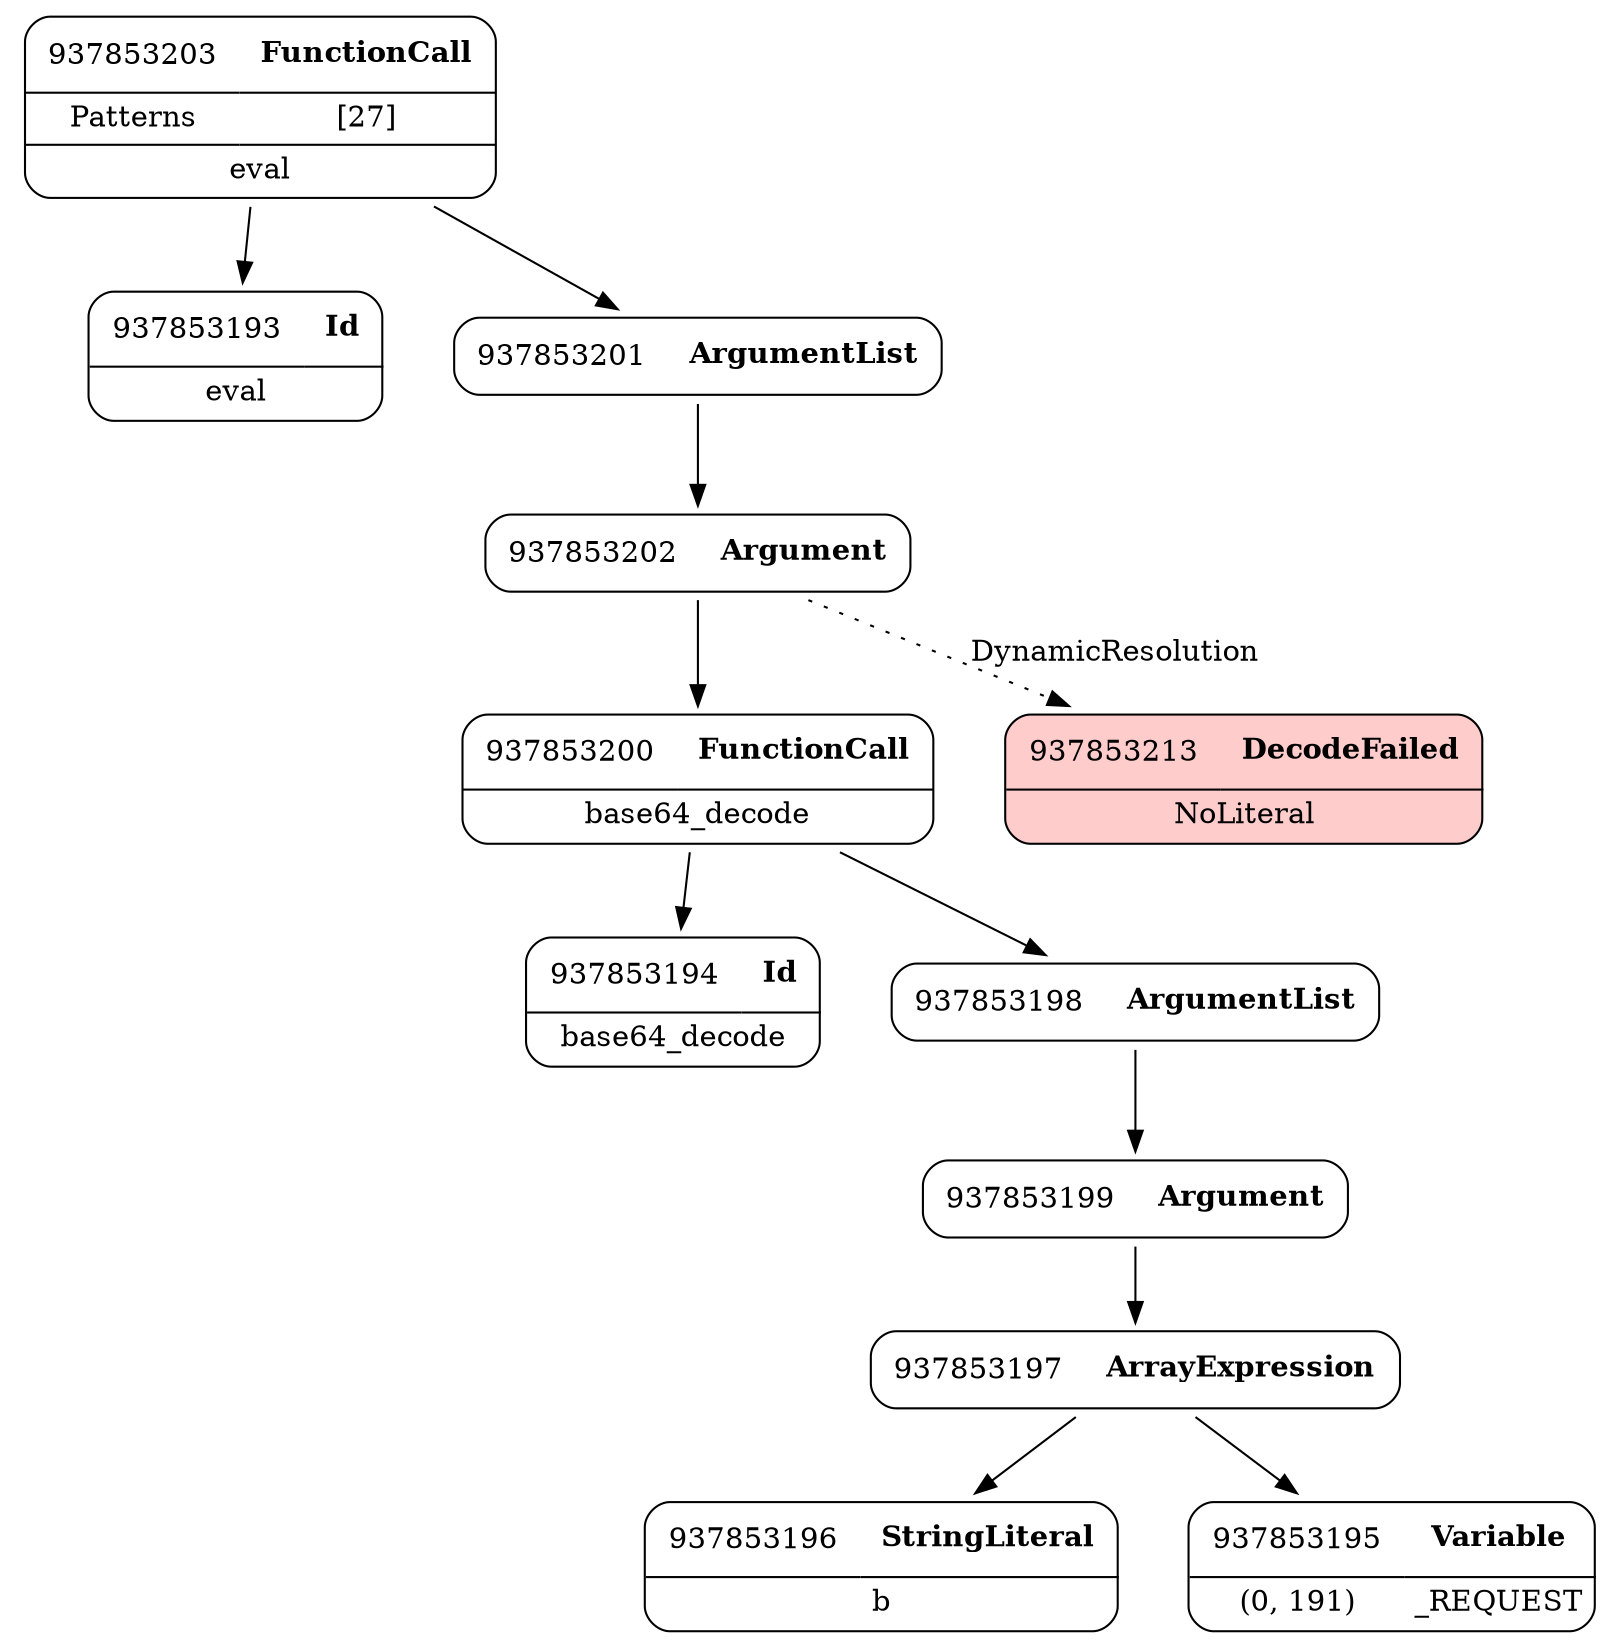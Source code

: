 digraph ast {
node [shape=none];
937853202 [label=<<TABLE border='1' cellspacing='0' cellpadding='10' style='rounded' ><TR><TD border='0'>937853202</TD><TD border='0'><B>Argument</B></TD></TR></TABLE>>];
937853202 -> 937853200 [weight=2];
937853202 -> 937853213 [style=dotted,label=DynamicResolution];
937853203 [label=<<TABLE border='1' cellspacing='0' cellpadding='10' style='rounded' ><TR><TD border='0'>937853203</TD><TD border='0'><B>FunctionCall</B></TD></TR><HR/><TR><TD border='0' cellpadding='5'>Patterns</TD><TD border='0' cellpadding='5'>[27]</TD></TR><HR/><TR><TD border='0' cellpadding='5' colspan='2'>eval</TD></TR></TABLE>>];
937853203 -> 937853193 [weight=2];
937853203 -> 937853201 [weight=2];
937853200 [label=<<TABLE border='1' cellspacing='0' cellpadding='10' style='rounded' ><TR><TD border='0'>937853200</TD><TD border='0'><B>FunctionCall</B></TD></TR><HR/><TR><TD border='0' cellpadding='5' colspan='2'>base64_decode</TD></TR></TABLE>>];
937853200 -> 937853194 [weight=2];
937853200 -> 937853198 [weight=2];
937853201 [label=<<TABLE border='1' cellspacing='0' cellpadding='10' style='rounded' ><TR><TD border='0'>937853201</TD><TD border='0'><B>ArgumentList</B></TD></TR></TABLE>>];
937853201 -> 937853202 [weight=2];
937853198 [label=<<TABLE border='1' cellspacing='0' cellpadding='10' style='rounded' ><TR><TD border='0'>937853198</TD><TD border='0'><B>ArgumentList</B></TD></TR></TABLE>>];
937853198 -> 937853199 [weight=2];
937853199 [label=<<TABLE border='1' cellspacing='0' cellpadding='10' style='rounded' ><TR><TD border='0'>937853199</TD><TD border='0'><B>Argument</B></TD></TR></TABLE>>];
937853199 -> 937853197 [weight=2];
937853196 [label=<<TABLE border='1' cellspacing='0' cellpadding='10' style='rounded' ><TR><TD border='0'>937853196</TD><TD border='0'><B>StringLiteral</B></TD></TR><HR/><TR><TD border='0' cellpadding='5' colspan='2'>b</TD></TR></TABLE>>];
937853197 [label=<<TABLE border='1' cellspacing='0' cellpadding='10' style='rounded' ><TR><TD border='0'>937853197</TD><TD border='0'><B>ArrayExpression</B></TD></TR></TABLE>>];
937853197 -> 937853195 [weight=2];
937853197 -> 937853196 [weight=2];
937853213 [label=<<TABLE border='1' cellspacing='0' cellpadding='10' style='rounded' bgcolor='#FFCCCC' ><TR><TD border='0'>937853213</TD><TD border='0'><B>DecodeFailed</B></TD></TR><HR/><TR><TD border='0' cellpadding='5' colspan='2'>NoLiteral</TD></TR></TABLE>>];
937853194 [label=<<TABLE border='1' cellspacing='0' cellpadding='10' style='rounded' ><TR><TD border='0'>937853194</TD><TD border='0'><B>Id</B></TD></TR><HR/><TR><TD border='0' cellpadding='5' colspan='2'>base64_decode</TD></TR></TABLE>>];
937853195 [label=<<TABLE border='1' cellspacing='0' cellpadding='10' style='rounded' ><TR><TD border='0'>937853195</TD><TD border='0'><B>Variable</B></TD></TR><HR/><TR><TD border='0' cellpadding='5'>(0, 191)</TD><TD border='0' cellpadding='5'>_REQUEST</TD></TR></TABLE>>];
937853193 [label=<<TABLE border='1' cellspacing='0' cellpadding='10' style='rounded' ><TR><TD border='0'>937853193</TD><TD border='0'><B>Id</B></TD></TR><HR/><TR><TD border='0' cellpadding='5' colspan='2'>eval</TD></TR></TABLE>>];
}
